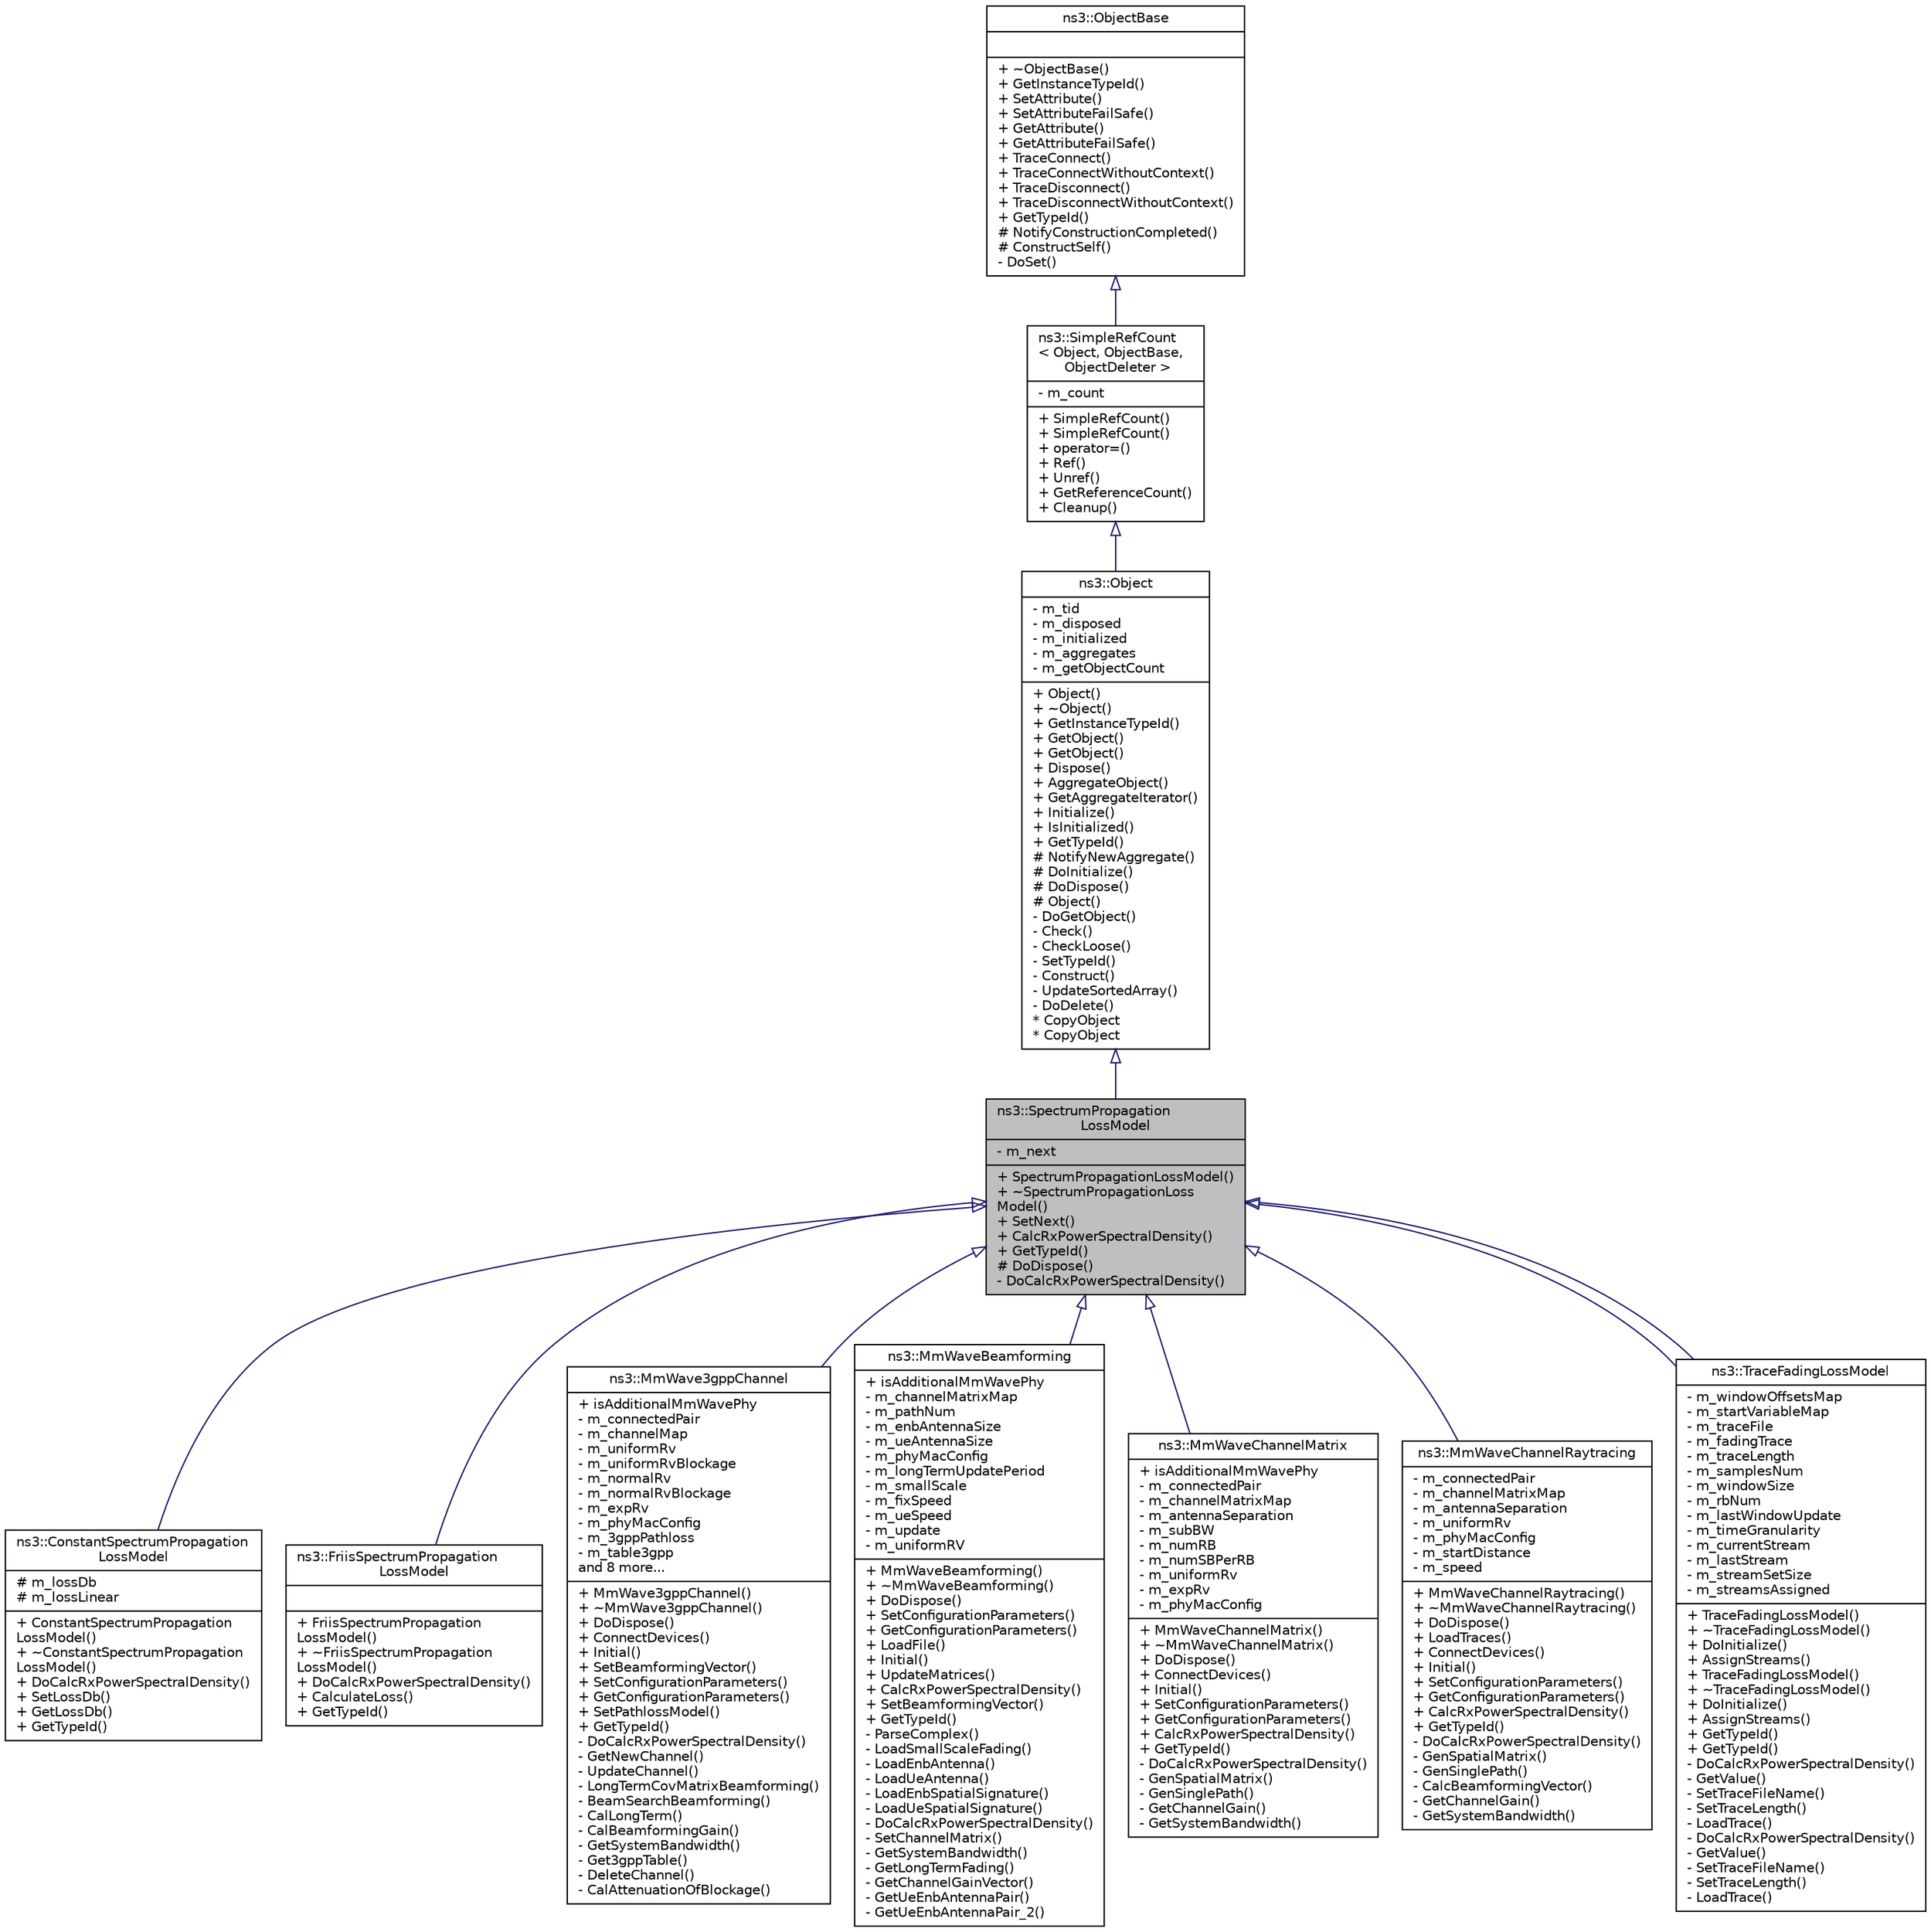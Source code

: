 digraph "ns3::SpectrumPropagationLossModel"
{
  edge [fontname="Helvetica",fontsize="10",labelfontname="Helvetica",labelfontsize="10"];
  node [fontname="Helvetica",fontsize="10",shape=record];
  Node1 [label="{ns3::SpectrumPropagation\lLossModel\n|- m_next\l|+ SpectrumPropagationLossModel()\l+ ~SpectrumPropagationLoss\lModel()\l+ SetNext()\l+ CalcRxPowerSpectralDensity()\l+ GetTypeId()\l# DoDispose()\l- DoCalcRxPowerSpectralDensity()\l}",height=0.2,width=0.4,color="black", fillcolor="grey75", style="filled", fontcolor="black"];
  Node2 -> Node1 [dir="back",color="midnightblue",fontsize="10",style="solid",arrowtail="onormal"];
  Node2 [label="{ns3::Object\n|- m_tid\l- m_disposed\l- m_initialized\l- m_aggregates\l- m_getObjectCount\l|+ Object()\l+ ~Object()\l+ GetInstanceTypeId()\l+ GetObject()\l+ GetObject()\l+ Dispose()\l+ AggregateObject()\l+ GetAggregateIterator()\l+ Initialize()\l+ IsInitialized()\l+ GetTypeId()\l# NotifyNewAggregate()\l# DoInitialize()\l# DoDispose()\l# Object()\l- DoGetObject()\l- Check()\l- CheckLoose()\l- SetTypeId()\l- Construct()\l- UpdateSortedArray()\l- DoDelete()\l* CopyObject\l* CopyObject\l}",height=0.2,width=0.4,color="black", fillcolor="white", style="filled",URL="$d9/d77/classns3_1_1Object.html",tooltip="A base class which provides memory management and object aggregation. "];
  Node3 -> Node2 [dir="back",color="midnightblue",fontsize="10",style="solid",arrowtail="onormal"];
  Node3 [label="{ns3::SimpleRefCount\l\< Object, ObjectBase,\l ObjectDeleter \>\n|- m_count\l|+ SimpleRefCount()\l+ SimpleRefCount()\l+ operator=()\l+ Ref()\l+ Unref()\l+ GetReferenceCount()\l+ Cleanup()\l}",height=0.2,width=0.4,color="black", fillcolor="white", style="filled",URL="$da/da1/classns3_1_1SimpleRefCount.html"];
  Node4 -> Node3 [dir="back",color="midnightblue",fontsize="10",style="solid",arrowtail="onormal"];
  Node4 [label="{ns3::ObjectBase\n||+ ~ObjectBase()\l+ GetInstanceTypeId()\l+ SetAttribute()\l+ SetAttributeFailSafe()\l+ GetAttribute()\l+ GetAttributeFailSafe()\l+ TraceConnect()\l+ TraceConnectWithoutContext()\l+ TraceDisconnect()\l+ TraceDisconnectWithoutContext()\l+ GetTypeId()\l# NotifyConstructionCompleted()\l# ConstructSelf()\l- DoSet()\l}",height=0.2,width=0.4,color="black", fillcolor="white", style="filled",URL="$d2/dac/classns3_1_1ObjectBase.html",tooltip="Anchor the ns-3 type and attribute system. "];
  Node1 -> Node5 [dir="back",color="midnightblue",fontsize="10",style="solid",arrowtail="onormal"];
  Node5 [label="{ns3::ConstantSpectrumPropagation\lLossModel\n|# m_lossDb\l# m_lossLinear\l|+ ConstantSpectrumPropagation\lLossModel()\l+ ~ConstantSpectrumPropagation\lLossModel()\l+ DoCalcRxPowerSpectralDensity()\l+ SetLossDb()\l+ GetLossDb()\l+ GetTypeId()\l}",height=0.2,width=0.4,color="black", fillcolor="white", style="filled",URL="$d9/ded/classns3_1_1ConstantSpectrumPropagationLossModel.html"];
  Node1 -> Node6 [dir="back",color="midnightblue",fontsize="10",style="solid",arrowtail="onormal"];
  Node6 [label="{ns3::FriisSpectrumPropagation\lLossModel\n||+ FriisSpectrumPropagation\lLossModel()\l+ ~FriisSpectrumPropagation\lLossModel()\l+ DoCalcRxPowerSpectralDensity()\l+ CalculateLoss()\l+ GetTypeId()\l}",height=0.2,width=0.4,color="black", fillcolor="white", style="filled",URL="$de/d2c/classns3_1_1FriisSpectrumPropagationLossModel.html",tooltip="Friis spectrum propagation loss model. "];
  Node1 -> Node7 [dir="back",color="midnightblue",fontsize="10",style="solid",arrowtail="onormal"];
  Node7 [label="{ns3::MmWave3gppChannel\n|+ isAdditionalMmWavePhy\l- m_connectedPair\l- m_channelMap\l- m_uniformRv\l- m_uniformRvBlockage\l- m_normalRv\l- m_normalRvBlockage\l- m_expRv\l- m_phyMacConfig\l- m_3gppPathloss\l- m_table3gpp\land 8 more...\l|+ MmWave3gppChannel()\l+ ~MmWave3gppChannel()\l+ DoDispose()\l+ ConnectDevices()\l+ Initial()\l+ SetBeamformingVector()\l+ SetConfigurationParameters()\l+ GetConfigurationParameters()\l+ SetPathlossModel()\l+ GetTypeId()\l- DoCalcRxPowerSpectralDensity()\l- GetNewChannel()\l- UpdateChannel()\l- LongTermCovMatrixBeamforming()\l- BeamSearchBeamforming()\l- CalLongTerm()\l- CalBeamformingGain()\l- GetSystemBandwidth()\l- Get3gppTable()\l- DeleteChannel()\l- CalAttenuationOfBlockage()\l}",height=0.2,width=0.4,color="black", fillcolor="white", style="filled",URL="$d5/d15/classns3_1_1MmWave3gppChannel.html",tooltip="This class implements the fading computation of the 3GPP TR 38.900 channel model and performs the bea..."];
  Node1 -> Node8 [dir="back",color="midnightblue",fontsize="10",style="solid",arrowtail="onormal"];
  Node8 [label="{ns3::MmWaveBeamforming\n|+ isAdditionalMmWavePhy\l- m_channelMatrixMap\l- m_pathNum\l- m_enbAntennaSize\l- m_ueAntennaSize\l- m_phyMacConfig\l- m_longTermUpdatePeriod\l- m_smallScale\l- m_fixSpeed\l- m_ueSpeed\l- m_update\l- m_uniformRV\l|+ MmWaveBeamforming()\l+ ~MmWaveBeamforming()\l+ DoDispose()\l+ SetConfigurationParameters()\l+ GetConfigurationParameters()\l+ LoadFile()\l+ Initial()\l+ UpdateMatrices()\l+ CalcRxPowerSpectralDensity()\l+ SetBeamformingVector()\l+ GetTypeId()\l- ParseComplex()\l- LoadSmallScaleFading()\l- LoadEnbAntenna()\l- LoadUeAntenna()\l- LoadEnbSpatialSignature()\l- LoadUeSpatialSignature()\l- DoCalcRxPowerSpectralDensity()\l- SetChannelMatrix()\l- GetSystemBandwidth()\l- GetLongTermFading()\l- GetChannelGainVector()\l- GetUeEnbAntennaPair()\l- GetUeEnbAntennaPair_2()\l}",height=0.2,width=0.4,color="black", fillcolor="white", style="filled",URL="$dc/d81/classns3_1_1MmWaveBeamforming.html"];
  Node1 -> Node9 [dir="back",color="midnightblue",fontsize="10",style="solid",arrowtail="onormal"];
  Node9 [label="{ns3::MmWaveChannelMatrix\n|+ isAdditionalMmWavePhy\l- m_connectedPair\l- m_channelMatrixMap\l- m_antennaSeparation\l- m_subBW\l- m_numRB\l- m_numSBPerRB\l- m_uniformRv\l- m_expRv\l- m_phyMacConfig\l|+ MmWaveChannelMatrix()\l+ ~MmWaveChannelMatrix()\l+ DoDispose()\l+ ConnectDevices()\l+ Initial()\l+ SetConfigurationParameters()\l+ GetConfigurationParameters()\l+ CalcRxPowerSpectralDensity()\l+ GetTypeId()\l- DoCalcRxPowerSpectralDensity()\l- GenSpatialMatrix()\l- GenSinglePath()\l- GetChannelGain()\l- GetSystemBandwidth()\l}",height=0.2,width=0.4,color="black", fillcolor="white", style="filled",URL="$d6/d57/classns3_1_1MmWaveChannelMatrix.html"];
  Node1 -> Node10 [dir="back",color="midnightblue",fontsize="10",style="solid",arrowtail="onormal"];
  Node10 [label="{ns3::MmWaveChannelRaytracing\n|- m_connectedPair\l- m_channelMatrixMap\l- m_antennaSeparation\l- m_uniformRv\l- m_phyMacConfig\l- m_startDistance\l- m_speed\l|+ MmWaveChannelRaytracing()\l+ ~MmWaveChannelRaytracing()\l+ DoDispose()\l+ LoadTraces()\l+ ConnectDevices()\l+ Initial()\l+ SetConfigurationParameters()\l+ GetConfigurationParameters()\l+ CalcRxPowerSpectralDensity()\l+ GetTypeId()\l- DoCalcRxPowerSpectralDensity()\l- GenSpatialMatrix()\l- GenSinglePath()\l- CalcBeamformingVector()\l- GetChannelGain()\l- GetSystemBandwidth()\l}",height=0.2,width=0.4,color="black", fillcolor="white", style="filled",URL="$d1/d92/classns3_1_1MmWaveChannelRaytracing.html"];
  Node1 -> Node11 [dir="back",color="midnightblue",fontsize="10",style="solid",arrowtail="onormal"];
  Node11 [label="{ns3::TraceFadingLossModel\n|- m_windowOffsetsMap\l- m_startVariableMap\l- m_traceFile\l- m_fadingTrace\l- m_traceLength\l- m_samplesNum\l- m_windowSize\l- m_rbNum\l- m_lastWindowUpdate\l- m_timeGranularity\l- m_currentStream\l- m_lastStream\l- m_streamSetSize\l- m_streamsAssigned\l|+ TraceFadingLossModel()\l+ ~TraceFadingLossModel()\l+ DoInitialize()\l+ AssignStreams()\l+ TraceFadingLossModel()\l+ ~TraceFadingLossModel()\l+ DoInitialize()\l+ AssignStreams()\l+ GetTypeId()\l+ GetTypeId()\l- DoCalcRxPowerSpectralDensity()\l- GetValue()\l- SetTraceFileName()\l- SetTraceLength()\l- LoadTrace()\l- DoCalcRxPowerSpectralDensity()\l- GetValue()\l- SetTraceFileName()\l- SetTraceLength()\l- LoadTrace()\l}",height=0.2,width=0.4,color="black", fillcolor="white", style="filled",URL="$d8/ddd/classns3_1_1TraceFadingLossModel.html",tooltip="fading loss model based on precalculated fading traces "];
  Node1 -> Node11 [dir="back",color="midnightblue",fontsize="10",style="solid",arrowtail="onormal"];
}
